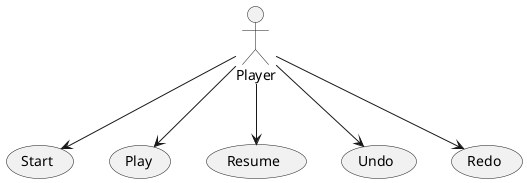 @startuml
actor Player
usecase Start
usecase Play
usecase Resume
usecase Undo
usecase Redo

Player --> Start
Player --> Play
Player --> Resume
Player --> Undo
Player --> Redo
@enduml